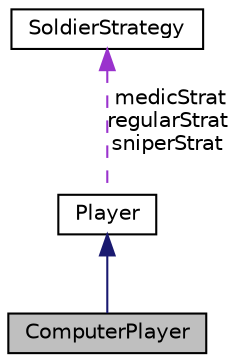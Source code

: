 digraph "ComputerPlayer"
{
  edge [fontname="Helvetica",fontsize="10",labelfontname="Helvetica",labelfontsize="10"];
  node [fontname="Helvetica",fontsize="10",shape=record];
  Node2 [label="ComputerPlayer",height=0.2,width=0.4,color="black", fillcolor="grey75", style="filled", fontcolor="black"];
  Node3 -> Node2 [dir="back",color="midnightblue",fontsize="10",style="solid",fontname="Helvetica"];
  Node3 [label="Player",height=0.2,width=0.4,color="black", fillcolor="white", style="filled",URL="$class_player.html"];
  Node4 -> Node3 [dir="back",color="darkorchid3",fontsize="10",style="dashed",label=" medicStrat\nregularStrat\nsniperStrat" ,fontname="Helvetica"];
  Node4 [label="SoldierStrategy",height=0.2,width=0.4,color="black", fillcolor="white", style="filled",URL="$class_soldier_strategy.html"];
}
